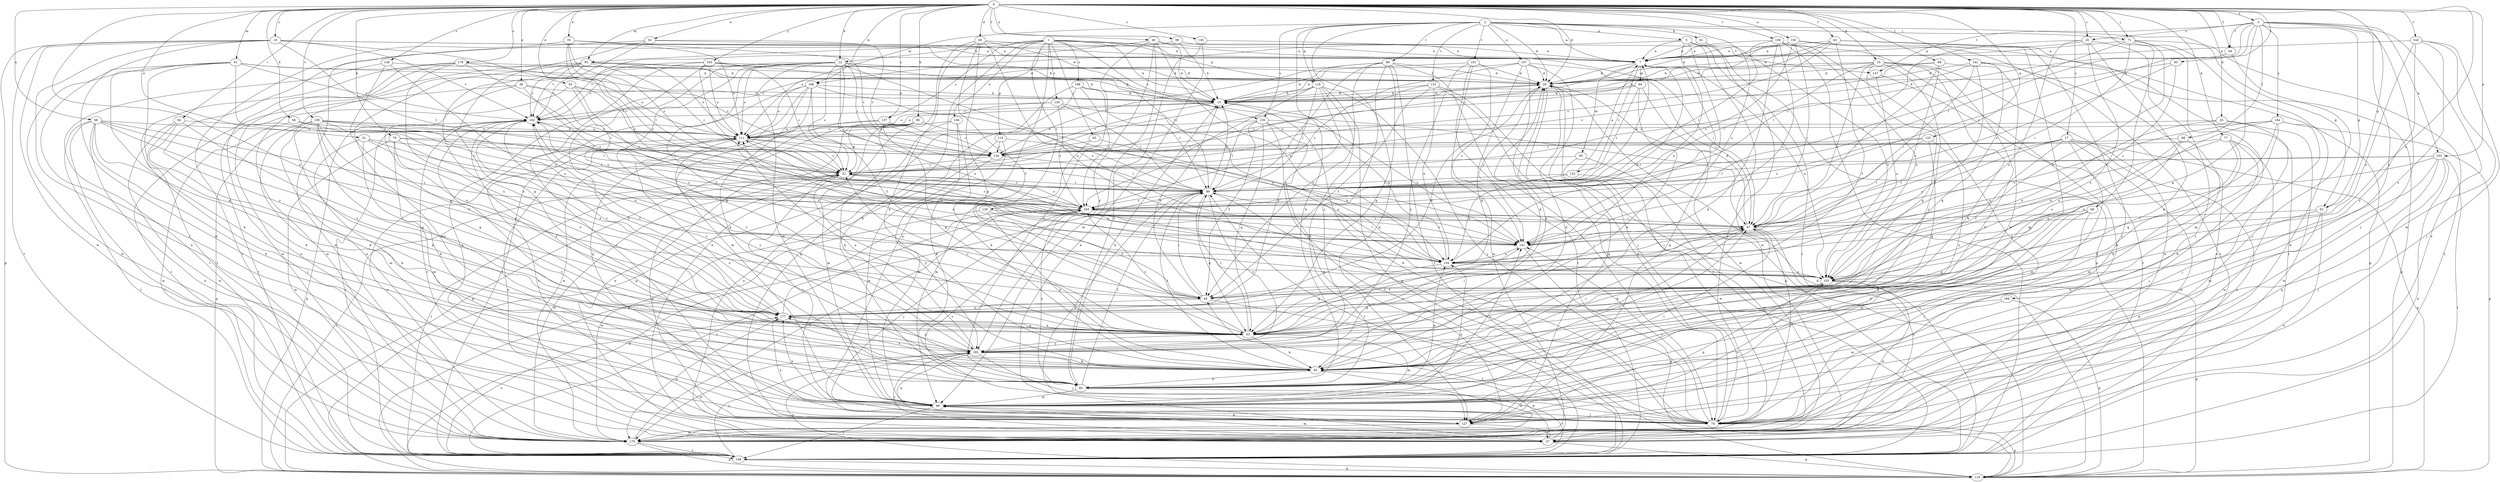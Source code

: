 strict digraph  {
0;
1;
2;
3;
5;
7;
10;
12;
15;
17;
18;
20;
22;
25;
26;
29;
31;
33;
34;
35;
36;
37;
40;
43;
44;
45;
52;
53;
58;
60;
62;
65;
67;
68;
69;
71;
74;
77;
79;
80;
81;
82;
85;
86;
88;
89;
91;
93;
94;
95;
96;
98;
99;
103;
104;
106;
107;
111;
115;
118;
119;
125;
127;
129;
130;
131;
132;
134;
136;
137;
139;
141;
142;
143;
145;
147;
148;
150;
155;
158;
159;
161;
162;
168;
170;
176;
177;
183;
184;
185;
188;
189;
193;
0 -> 3  [label=a];
0 -> 10  [label=b];
0 -> 12  [label=b];
0 -> 17  [label=c];
0 -> 18  [label=c];
0 -> 20  [label=c];
0 -> 25  [label=d];
0 -> 26  [label=d];
0 -> 29  [label=d];
0 -> 31  [label=e];
0 -> 33  [label=e];
0 -> 34  [label=e];
0 -> 35  [label=e];
0 -> 36  [label=e];
0 -> 40  [label=f];
0 -> 43  [label=f];
0 -> 44  [label=f];
0 -> 52  [label=g];
0 -> 58  [label=h];
0 -> 62  [label=i];
0 -> 68  [label=j];
0 -> 69  [label=j];
0 -> 71  [label=j];
0 -> 77  [label=k];
0 -> 79  [label=k];
0 -> 80  [label=k];
0 -> 85  [label=l];
0 -> 91  [label=m];
0 -> 93  [label=m];
0 -> 98  [label=n];
0 -> 99  [label=n];
0 -> 103  [label=n];
0 -> 125  [label=q];
0 -> 136  [label=s];
0 -> 137  [label=s];
0 -> 142  [label=t];
0 -> 143  [label=t];
0 -> 145  [label=t];
0 -> 150  [label=u];
0 -> 155  [label=u];
0 -> 158  [label=v];
0 -> 159  [label=v];
0 -> 168  [label=w];
0 -> 176  [label=x];
0 -> 177  [label=x];
0 -> 183  [label=y];
1 -> 12  [label=b];
1 -> 15  [label=b];
1 -> 60  [label=h];
1 -> 65  [label=i];
1 -> 67  [label=i];
1 -> 93  [label=m];
1 -> 106  [label=o];
1 -> 115  [label=p];
1 -> 118  [label=p];
1 -> 127  [label=q];
1 -> 129  [label=r];
1 -> 130  [label=r];
1 -> 137  [label=s];
1 -> 139  [label=s];
1 -> 147  [label=t];
1 -> 188  [label=z];
2 -> 5  [label=a];
2 -> 7  [label=a];
2 -> 29  [label=d];
2 -> 52  [label=g];
2 -> 60  [label=h];
2 -> 71  [label=j];
2 -> 81  [label=k];
2 -> 86  [label=l];
2 -> 107  [label=o];
2 -> 111  [label=o];
2 -> 118  [label=p];
2 -> 127  [label=q];
2 -> 131  [label=r];
2 -> 139  [label=s];
2 -> 141  [label=s];
2 -> 161  [label=v];
3 -> 20  [label=c];
3 -> 37  [label=e];
3 -> 44  [label=f];
3 -> 52  [label=g];
3 -> 53  [label=g];
3 -> 74  [label=j];
3 -> 88  [label=l];
3 -> 89  [label=l];
3 -> 103  [label=n];
3 -> 147  [label=t];
3 -> 184  [label=y];
3 -> 189  [label=z];
3 -> 193  [label=z];
5 -> 7  [label=a];
5 -> 104  [label=n];
5 -> 119  [label=p];
5 -> 141  [label=s];
5 -> 148  [label=t];
5 -> 155  [label=u];
5 -> 168  [label=w];
5 -> 170  [label=w];
7 -> 29  [label=d];
7 -> 94  [label=m];
7 -> 95  [label=m];
7 -> 127  [label=q];
7 -> 132  [label=r];
7 -> 155  [label=u];
10 -> 15  [label=b];
10 -> 29  [label=d];
10 -> 53  [label=g];
10 -> 60  [label=h];
10 -> 67  [label=i];
10 -> 82  [label=k];
10 -> 89  [label=l];
10 -> 170  [label=w];
10 -> 185  [label=y];
12 -> 22  [label=c];
12 -> 29  [label=d];
12 -> 45  [label=f];
12 -> 53  [label=g];
12 -> 67  [label=i];
12 -> 82  [label=k];
12 -> 89  [label=l];
12 -> 96  [label=m];
12 -> 111  [label=o];
12 -> 134  [label=r];
12 -> 141  [label=s];
12 -> 155  [label=u];
12 -> 162  [label=v];
15 -> 29  [label=d];
15 -> 111  [label=o];
15 -> 134  [label=r];
15 -> 162  [label=v];
17 -> 37  [label=e];
17 -> 45  [label=f];
17 -> 67  [label=i];
17 -> 96  [label=m];
17 -> 119  [label=p];
17 -> 134  [label=r];
17 -> 141  [label=s];
17 -> 170  [label=w];
18 -> 7  [label=a];
18 -> 15  [label=b];
18 -> 22  [label=c];
18 -> 37  [label=e];
18 -> 74  [label=j];
18 -> 89  [label=l];
18 -> 119  [label=p];
18 -> 148  [label=t];
18 -> 162  [label=v];
18 -> 170  [label=w];
20 -> 7  [label=a];
20 -> 74  [label=j];
20 -> 82  [label=k];
20 -> 89  [label=l];
20 -> 155  [label=u];
20 -> 177  [label=x];
22 -> 89  [label=l];
22 -> 104  [label=n];
22 -> 127  [label=q];
22 -> 148  [label=t];
22 -> 170  [label=w];
22 -> 185  [label=y];
22 -> 193  [label=z];
25 -> 74  [label=j];
25 -> 111  [label=o];
25 -> 155  [label=u];
25 -> 170  [label=w];
26 -> 7  [label=a];
26 -> 37  [label=e];
26 -> 45  [label=f];
26 -> 53  [label=g];
26 -> 82  [label=k];
26 -> 89  [label=l];
26 -> 104  [label=n];
29 -> 15  [label=b];
29 -> 127  [label=q];
29 -> 141  [label=s];
29 -> 148  [label=t];
31 -> 45  [label=f];
31 -> 60  [label=h];
31 -> 67  [label=i];
31 -> 82  [label=k];
31 -> 134  [label=r];
33 -> 15  [label=b];
33 -> 22  [label=c];
33 -> 141  [label=s];
33 -> 148  [label=t];
33 -> 193  [label=z];
34 -> 7  [label=a];
34 -> 53  [label=g];
34 -> 134  [label=r];
34 -> 162  [label=v];
34 -> 170  [label=w];
35 -> 7  [label=a];
35 -> 22  [label=c];
35 -> 89  [label=l];
35 -> 111  [label=o];
35 -> 134  [label=r];
35 -> 148  [label=t];
35 -> 193  [label=z];
36 -> 15  [label=b];
36 -> 22  [label=c];
36 -> 148  [label=t];
36 -> 177  [label=x];
36 -> 193  [label=z];
37 -> 82  [label=k];
37 -> 89  [label=l];
37 -> 96  [label=m];
37 -> 119  [label=p];
37 -> 185  [label=y];
40 -> 7  [label=a];
40 -> 15  [label=b];
40 -> 60  [label=h];
40 -> 96  [label=m];
40 -> 104  [label=n];
40 -> 162  [label=v];
40 -> 185  [label=y];
43 -> 7  [label=a];
43 -> 15  [label=b];
43 -> 22  [label=c];
43 -> 29  [label=d];
43 -> 45  [label=f];
43 -> 74  [label=j];
43 -> 96  [label=m];
43 -> 148  [label=t];
44 -> 22  [label=c];
44 -> 74  [label=j];
45 -> 15  [label=b];
45 -> 74  [label=j];
45 -> 89  [label=l];
45 -> 177  [label=x];
52 -> 37  [label=e];
52 -> 67  [label=i];
52 -> 82  [label=k];
52 -> 127  [label=q];
53 -> 22  [label=c];
53 -> 29  [label=d];
53 -> 67  [label=i];
53 -> 82  [label=k];
53 -> 89  [label=l];
53 -> 96  [label=m];
53 -> 162  [label=v];
53 -> 177  [label=x];
53 -> 185  [label=y];
53 -> 193  [label=z];
58 -> 111  [label=o];
58 -> 148  [label=t];
58 -> 193  [label=z];
60 -> 15  [label=b];
60 -> 67  [label=i];
60 -> 89  [label=l];
60 -> 96  [label=m];
60 -> 104  [label=n];
60 -> 111  [label=o];
60 -> 141  [label=s];
60 -> 148  [label=t];
60 -> 193  [label=z];
62 -> 53  [label=g];
62 -> 74  [label=j];
62 -> 82  [label=k];
62 -> 111  [label=o];
62 -> 170  [label=w];
65 -> 96  [label=m];
65 -> 134  [label=r];
65 -> 155  [label=u];
67 -> 29  [label=d];
67 -> 37  [label=e];
67 -> 74  [label=j];
67 -> 82  [label=k];
67 -> 141  [label=s];
68 -> 22  [label=c];
68 -> 29  [label=d];
68 -> 60  [label=h];
68 -> 67  [label=i];
68 -> 141  [label=s];
69 -> 53  [label=g];
69 -> 60  [label=h];
69 -> 67  [label=i];
69 -> 74  [label=j];
69 -> 82  [label=k];
69 -> 96  [label=m];
71 -> 7  [label=a];
71 -> 67  [label=i];
71 -> 96  [label=m];
71 -> 148  [label=t];
71 -> 155  [label=u];
71 -> 170  [label=w];
71 -> 193  [label=z];
74 -> 15  [label=b];
74 -> 29  [label=d];
74 -> 119  [label=p];
74 -> 141  [label=s];
74 -> 162  [label=v];
74 -> 177  [label=x];
74 -> 193  [label=z];
77 -> 74  [label=j];
77 -> 82  [label=k];
77 -> 96  [label=m];
77 -> 104  [label=n];
77 -> 134  [label=r];
77 -> 170  [label=w];
79 -> 22  [label=c];
79 -> 96  [label=m];
79 -> 104  [label=n];
79 -> 134  [label=r];
79 -> 170  [label=w];
79 -> 177  [label=x];
80 -> 22  [label=c];
80 -> 37  [label=e];
80 -> 53  [label=g];
80 -> 82  [label=k];
80 -> 96  [label=m];
80 -> 111  [label=o];
80 -> 119  [label=p];
80 -> 141  [label=s];
81 -> 7  [label=a];
81 -> 74  [label=j];
82 -> 29  [label=d];
82 -> 60  [label=h];
82 -> 67  [label=i];
82 -> 89  [label=l];
82 -> 170  [label=w];
82 -> 177  [label=x];
85 -> 29  [label=d];
85 -> 141  [label=s];
85 -> 193  [label=z];
86 -> 15  [label=b];
86 -> 29  [label=d];
86 -> 45  [label=f];
86 -> 53  [label=g];
86 -> 74  [label=j];
86 -> 89  [label=l];
86 -> 134  [label=r];
86 -> 148  [label=t];
86 -> 185  [label=y];
88 -> 82  [label=k];
88 -> 104  [label=n];
88 -> 134  [label=r];
88 -> 155  [label=u];
89 -> 7  [label=a];
89 -> 15  [label=b];
89 -> 22  [label=c];
89 -> 53  [label=g];
89 -> 74  [label=j];
89 -> 127  [label=q];
89 -> 185  [label=y];
89 -> 193  [label=z];
91 -> 29  [label=d];
91 -> 53  [label=g];
91 -> 60  [label=h];
91 -> 96  [label=m];
91 -> 111  [label=o];
91 -> 141  [label=s];
91 -> 162  [label=v];
91 -> 170  [label=w];
93 -> 15  [label=b];
93 -> 22  [label=c];
93 -> 29  [label=d];
93 -> 37  [label=e];
93 -> 96  [label=m];
93 -> 111  [label=o];
93 -> 162  [label=v];
93 -> 170  [label=w];
93 -> 177  [label=x];
94 -> 15  [label=b];
94 -> 22  [label=c];
94 -> 82  [label=k];
94 -> 89  [label=l];
94 -> 170  [label=w];
95 -> 22  [label=c];
95 -> 148  [label=t];
95 -> 170  [label=w];
96 -> 22  [label=c];
96 -> 67  [label=i];
96 -> 74  [label=j];
96 -> 104  [label=n];
96 -> 127  [label=q];
96 -> 148  [label=t];
96 -> 177  [label=x];
98 -> 37  [label=e];
98 -> 45  [label=f];
98 -> 60  [label=h];
98 -> 82  [label=k];
98 -> 111  [label=o];
98 -> 141  [label=s];
98 -> 148  [label=t];
98 -> 170  [label=w];
98 -> 177  [label=x];
99 -> 7  [label=a];
99 -> 15  [label=b];
99 -> 185  [label=y];
103 -> 22  [label=c];
103 -> 37  [label=e];
103 -> 74  [label=j];
103 -> 89  [label=l];
103 -> 96  [label=m];
103 -> 104  [label=n];
103 -> 127  [label=q];
103 -> 148  [label=t];
104 -> 7  [label=a];
104 -> 15  [label=b];
104 -> 53  [label=g];
104 -> 67  [label=i];
104 -> 89  [label=l];
104 -> 111  [label=o];
104 -> 155  [label=u];
106 -> 37  [label=e];
106 -> 60  [label=h];
106 -> 82  [label=k];
106 -> 111  [label=o];
107 -> 29  [label=d];
107 -> 53  [label=g];
107 -> 67  [label=i];
107 -> 74  [label=j];
107 -> 82  [label=k];
107 -> 162  [label=v];
107 -> 193  [label=z];
111 -> 22  [label=c];
111 -> 37  [label=e];
111 -> 134  [label=r];
111 -> 141  [label=s];
111 -> 185  [label=y];
115 -> 96  [label=m];
115 -> 104  [label=n];
115 -> 119  [label=p];
115 -> 134  [label=r];
118 -> 15  [label=b];
118 -> 60  [label=h];
118 -> 74  [label=j];
118 -> 89  [label=l];
118 -> 119  [label=p];
118 -> 134  [label=r];
118 -> 177  [label=x];
118 -> 193  [label=z];
119 -> 22  [label=c];
119 -> 29  [label=d];
119 -> 185  [label=y];
125 -> 53  [label=g];
125 -> 67  [label=i];
125 -> 134  [label=r];
125 -> 185  [label=y];
125 -> 193  [label=z];
127 -> 37  [label=e];
127 -> 111  [label=o];
127 -> 155  [label=u];
127 -> 162  [label=v];
127 -> 170  [label=w];
129 -> 45  [label=f];
129 -> 67  [label=i];
129 -> 82  [label=k];
129 -> 170  [label=w];
130 -> 89  [label=l];
130 -> 104  [label=n];
130 -> 111  [label=o];
130 -> 162  [label=v];
130 -> 193  [label=z];
131 -> 15  [label=b];
131 -> 22  [label=c];
131 -> 45  [label=f];
131 -> 74  [label=j];
131 -> 104  [label=n];
131 -> 119  [label=p];
132 -> 7  [label=a];
132 -> 89  [label=l];
132 -> 104  [label=n];
132 -> 170  [label=w];
134 -> 22  [label=c];
134 -> 89  [label=l];
134 -> 96  [label=m];
136 -> 29  [label=d];
136 -> 53  [label=g];
136 -> 148  [label=t];
136 -> 155  [label=u];
137 -> 111  [label=o];
137 -> 134  [label=r];
137 -> 170  [label=w];
139 -> 45  [label=f];
139 -> 53  [label=g];
139 -> 89  [label=l];
139 -> 111  [label=o];
139 -> 127  [label=q];
139 -> 141  [label=s];
139 -> 148  [label=t];
141 -> 104  [label=n];
141 -> 119  [label=p];
142 -> 15  [label=b];
142 -> 29  [label=d];
142 -> 37  [label=e];
142 -> 45  [label=f];
142 -> 53  [label=g];
142 -> 67  [label=i];
142 -> 119  [label=p];
143 -> 7  [label=a];
143 -> 74  [label=j];
143 -> 96  [label=m];
143 -> 155  [label=u];
143 -> 177  [label=x];
143 -> 185  [label=y];
145 -> 7  [label=a];
145 -> 37  [label=e];
145 -> 60  [label=h];
147 -> 148  [label=t];
147 -> 155  [label=u];
148 -> 45  [label=f];
148 -> 119  [label=p];
148 -> 177  [label=x];
148 -> 185  [label=y];
150 -> 7  [label=a];
150 -> 29  [label=d];
150 -> 67  [label=i];
150 -> 119  [label=p];
150 -> 134  [label=r];
150 -> 148  [label=t];
150 -> 193  [label=z];
155 -> 45  [label=f];
155 -> 53  [label=g];
155 -> 111  [label=o];
155 -> 119  [label=p];
155 -> 127  [label=q];
155 -> 162  [label=v];
155 -> 170  [label=w];
158 -> 7  [label=a];
158 -> 37  [label=e];
158 -> 82  [label=k];
158 -> 89  [label=l];
158 -> 127  [label=q];
158 -> 141  [label=s];
158 -> 148  [label=t];
158 -> 155  [label=u];
159 -> 53  [label=g];
159 -> 82  [label=k];
159 -> 89  [label=l];
159 -> 96  [label=m];
159 -> 111  [label=o];
159 -> 119  [label=p];
159 -> 134  [label=r];
159 -> 177  [label=x];
159 -> 185  [label=y];
159 -> 193  [label=z];
161 -> 15  [label=b];
161 -> 29  [label=d];
161 -> 141  [label=s];
161 -> 148  [label=t];
161 -> 170  [label=w];
161 -> 185  [label=y];
162 -> 111  [label=o];
162 -> 119  [label=p];
162 -> 141  [label=s];
162 -> 148  [label=t];
162 -> 177  [label=x];
162 -> 185  [label=y];
168 -> 15  [label=b];
168 -> 45  [label=f];
168 -> 82  [label=k];
168 -> 89  [label=l];
168 -> 96  [label=m];
168 -> 111  [label=o];
168 -> 127  [label=q];
168 -> 148  [label=t];
170 -> 111  [label=o];
170 -> 119  [label=p];
170 -> 148  [label=t];
170 -> 193  [label=z];
176 -> 29  [label=d];
176 -> 37  [label=e];
176 -> 67  [label=i];
176 -> 134  [label=r];
176 -> 148  [label=t];
176 -> 170  [label=w];
176 -> 177  [label=x];
177 -> 29  [label=d];
177 -> 53  [label=g];
177 -> 89  [label=l];
177 -> 162  [label=v];
177 -> 170  [label=w];
177 -> 185  [label=y];
183 -> 15  [label=b];
183 -> 22  [label=c];
183 -> 29  [label=d];
183 -> 67  [label=i];
183 -> 74  [label=j];
183 -> 111  [label=o];
183 -> 127  [label=q];
183 -> 162  [label=v];
184 -> 53  [label=g];
184 -> 60  [label=h];
184 -> 111  [label=o];
184 -> 119  [label=p];
184 -> 141  [label=s];
184 -> 155  [label=u];
184 -> 177  [label=x];
185 -> 74  [label=j];
185 -> 82  [label=k];
185 -> 111  [label=o];
185 -> 127  [label=q];
185 -> 141  [label=s];
185 -> 162  [label=v];
185 -> 170  [label=w];
188 -> 15  [label=b];
188 -> 89  [label=l];
188 -> 119  [label=p];
188 -> 127  [label=q];
188 -> 193  [label=z];
189 -> 96  [label=m];
189 -> 119  [label=p];
189 -> 177  [label=x];
193 -> 67  [label=i];
193 -> 74  [label=j];
193 -> 119  [label=p];
193 -> 141  [label=s];
193 -> 148  [label=t];
}
